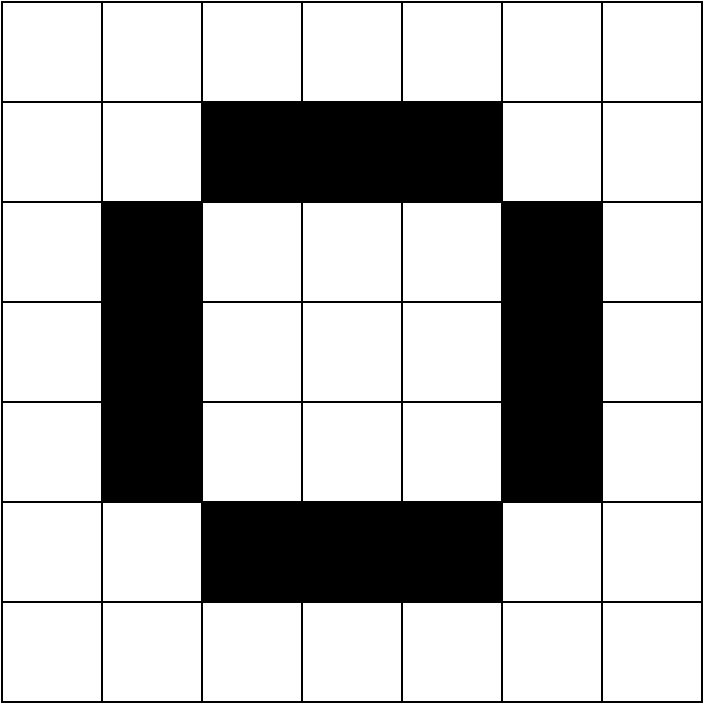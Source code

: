 <mxfile version="16.5.1" type="device"><diagram id="AVcxkZfnl9TLXbEiq-5V" name="Page-1"><mxGraphModel dx="1102" dy="1025" grid="1" gridSize="10" guides="1" tooltips="1" connect="1" arrows="1" fold="1" page="1" pageScale="1" pageWidth="850" pageHeight="1100" math="0" shadow="0"><root><mxCell id="0"/><mxCell id="1" parent="0"/><mxCell id="mXv3FjPQEKDKPQa8LHe--1" value="" style="rounded=0;whiteSpace=wrap;html=1;" vertex="1" parent="1"><mxGeometry x="200" y="270" width="50" height="50" as="geometry"/></mxCell><mxCell id="mXv3FjPQEKDKPQa8LHe--2" value="" style="rounded=0;whiteSpace=wrap;html=1;" vertex="1" parent="1"><mxGeometry x="200" y="270" width="50" height="50" as="geometry"/></mxCell><mxCell id="mXv3FjPQEKDKPQa8LHe--4" value="" style="rounded=0;whiteSpace=wrap;html=1;fillColor=#0;" vertex="1" parent="1"><mxGeometry x="250" y="270" width="50" height="50" as="geometry"/></mxCell><mxCell id="mXv3FjPQEKDKPQa8LHe--5" value="" style="rounded=0;whiteSpace=wrap;html=1;" vertex="1" parent="1"><mxGeometry x="300" y="270" width="50" height="50" as="geometry"/></mxCell><mxCell id="mXv3FjPQEKDKPQa8LHe--6" value="" style="rounded=0;whiteSpace=wrap;html=1;" vertex="1" parent="1"><mxGeometry x="300" y="270" width="50" height="50" as="geometry"/></mxCell><mxCell id="mXv3FjPQEKDKPQa8LHe--7" value="" style="rounded=0;whiteSpace=wrap;html=1;" vertex="1" parent="1"><mxGeometry x="350" y="270" width="50" height="50" as="geometry"/></mxCell><mxCell id="mXv3FjPQEKDKPQa8LHe--8" value="" style="rounded=0;whiteSpace=wrap;html=1;" vertex="1" parent="1"><mxGeometry x="400" y="270" width="50" height="50" as="geometry"/></mxCell><mxCell id="mXv3FjPQEKDKPQa8LHe--9" value="" style="rounded=0;whiteSpace=wrap;html=1;" vertex="1" parent="1"><mxGeometry x="400" y="270" width="50" height="50" as="geometry"/></mxCell><mxCell id="mXv3FjPQEKDKPQa8LHe--10" value="" style="rounded=0;whiteSpace=wrap;html=1;fillColor=#0;" vertex="1" parent="1"><mxGeometry x="450" y="270" width="50" height="50" as="geometry"/></mxCell><mxCell id="mXv3FjPQEKDKPQa8LHe--11" value="" style="rounded=0;whiteSpace=wrap;html=1;" vertex="1" parent="1"><mxGeometry x="500" y="270" width="50" height="50" as="geometry"/></mxCell><mxCell id="mXv3FjPQEKDKPQa8LHe--12" value="" style="rounded=0;whiteSpace=wrap;html=1;" vertex="1" parent="1"><mxGeometry x="500" y="270" width="50" height="50" as="geometry"/></mxCell><mxCell id="mXv3FjPQEKDKPQa8LHe--14" value="" style="rounded=0;whiteSpace=wrap;html=1;" vertex="1" parent="1"><mxGeometry x="200" y="320" width="50" height="50" as="geometry"/></mxCell><mxCell id="mXv3FjPQEKDKPQa8LHe--15" value="" style="rounded=0;whiteSpace=wrap;html=1;" vertex="1" parent="1"><mxGeometry x="200" y="320" width="50" height="50" as="geometry"/></mxCell><mxCell id="mXv3FjPQEKDKPQa8LHe--16" value="" style="rounded=0;whiteSpace=wrap;html=1;fillColor=#0;" vertex="1" parent="1"><mxGeometry x="250" y="320" width="50" height="50" as="geometry"/></mxCell><mxCell id="mXv3FjPQEKDKPQa8LHe--17" value="" style="rounded=0;whiteSpace=wrap;html=1;" vertex="1" parent="1"><mxGeometry x="300" y="320" width="50" height="50" as="geometry"/></mxCell><mxCell id="mXv3FjPQEKDKPQa8LHe--18" value="" style="rounded=0;whiteSpace=wrap;html=1;" vertex="1" parent="1"><mxGeometry x="300" y="320" width="50" height="50" as="geometry"/></mxCell><mxCell id="mXv3FjPQEKDKPQa8LHe--19" value="" style="rounded=0;whiteSpace=wrap;html=1;" vertex="1" parent="1"><mxGeometry x="350" y="320" width="50" height="50" as="geometry"/></mxCell><mxCell id="mXv3FjPQEKDKPQa8LHe--20" value="" style="rounded=0;whiteSpace=wrap;html=1;" vertex="1" parent="1"><mxGeometry x="400" y="320" width="50" height="50" as="geometry"/></mxCell><mxCell id="mXv3FjPQEKDKPQa8LHe--21" value="" style="rounded=0;whiteSpace=wrap;html=1;" vertex="1" parent="1"><mxGeometry x="400" y="320" width="50" height="50" as="geometry"/></mxCell><mxCell id="mXv3FjPQEKDKPQa8LHe--22" value="" style="rounded=0;whiteSpace=wrap;html=1;fillColor=#0;" vertex="1" parent="1"><mxGeometry x="450" y="320" width="50" height="50" as="geometry"/></mxCell><mxCell id="mXv3FjPQEKDKPQa8LHe--23" value="" style="rounded=0;whiteSpace=wrap;html=1;" vertex="1" parent="1"><mxGeometry x="500" y="320" width="50" height="50" as="geometry"/></mxCell><mxCell id="mXv3FjPQEKDKPQa8LHe--24" value="" style="rounded=0;whiteSpace=wrap;html=1;" vertex="1" parent="1"><mxGeometry x="500" y="320" width="50" height="50" as="geometry"/></mxCell><mxCell id="mXv3FjPQEKDKPQa8LHe--26" value="" style="rounded=0;whiteSpace=wrap;html=1;" vertex="1" parent="1"><mxGeometry x="200" y="370" width="50" height="50" as="geometry"/></mxCell><mxCell id="mXv3FjPQEKDKPQa8LHe--27" value="" style="rounded=0;whiteSpace=wrap;html=1;" vertex="1" parent="1"><mxGeometry x="200" y="370" width="50" height="50" as="geometry"/></mxCell><mxCell id="mXv3FjPQEKDKPQa8LHe--28" value="" style="rounded=0;whiteSpace=wrap;html=1;" vertex="1" parent="1"><mxGeometry x="250" y="370" width="50" height="50" as="geometry"/></mxCell><mxCell id="mXv3FjPQEKDKPQa8LHe--29" value="" style="rounded=0;whiteSpace=wrap;html=1;" vertex="1" parent="1"><mxGeometry x="300" y="370" width="50" height="50" as="geometry"/></mxCell><mxCell id="mXv3FjPQEKDKPQa8LHe--30" value="" style="rounded=0;whiteSpace=wrap;html=1;fillColor=#0;" vertex="1" parent="1"><mxGeometry x="300" y="370" width="50" height="50" as="geometry"/></mxCell><mxCell id="mXv3FjPQEKDKPQa8LHe--31" value="" style="rounded=0;whiteSpace=wrap;html=1;fillColor=#0;" vertex="1" parent="1"><mxGeometry x="350" y="370" width="50" height="50" as="geometry"/></mxCell><mxCell id="mXv3FjPQEKDKPQa8LHe--32" value="" style="rounded=0;whiteSpace=wrap;html=1;" vertex="1" parent="1"><mxGeometry x="400" y="370" width="50" height="50" as="geometry"/></mxCell><mxCell id="mXv3FjPQEKDKPQa8LHe--33" value="" style="rounded=0;whiteSpace=wrap;html=1;fillColor=#0;" vertex="1" parent="1"><mxGeometry x="400" y="370" width="50" height="50" as="geometry"/></mxCell><mxCell id="mXv3FjPQEKDKPQa8LHe--34" value="" style="rounded=0;whiteSpace=wrap;html=1;" vertex="1" parent="1"><mxGeometry x="450" y="370" width="50" height="50" as="geometry"/></mxCell><mxCell id="mXv3FjPQEKDKPQa8LHe--35" value="" style="rounded=0;whiteSpace=wrap;html=1;" vertex="1" parent="1"><mxGeometry x="500" y="370" width="50" height="50" as="geometry"/></mxCell><mxCell id="mXv3FjPQEKDKPQa8LHe--36" value="" style="rounded=0;whiteSpace=wrap;html=1;" vertex="1" parent="1"><mxGeometry x="500" y="370" width="50" height="50" as="geometry"/></mxCell><mxCell id="mXv3FjPQEKDKPQa8LHe--38" value="" style="rounded=0;whiteSpace=wrap;html=1;" vertex="1" parent="1"><mxGeometry x="200" y="420" width="50" height="50" as="geometry"/></mxCell><mxCell id="mXv3FjPQEKDKPQa8LHe--39" value="" style="rounded=0;whiteSpace=wrap;html=1;" vertex="1" parent="1"><mxGeometry x="200" y="420" width="50" height="50" as="geometry"/></mxCell><mxCell id="mXv3FjPQEKDKPQa8LHe--40" value="" style="rounded=0;whiteSpace=wrap;html=1;" vertex="1" parent="1"><mxGeometry x="250" y="420" width="50" height="50" as="geometry"/></mxCell><mxCell id="mXv3FjPQEKDKPQa8LHe--41" value="" style="rounded=0;whiteSpace=wrap;html=1;" vertex="1" parent="1"><mxGeometry x="300" y="420" width="50" height="50" as="geometry"/></mxCell><mxCell id="mXv3FjPQEKDKPQa8LHe--42" value="" style="rounded=0;whiteSpace=wrap;html=1;" vertex="1" parent="1"><mxGeometry x="300" y="420" width="50" height="50" as="geometry"/></mxCell><mxCell id="mXv3FjPQEKDKPQa8LHe--43" value="" style="rounded=0;whiteSpace=wrap;html=1;" vertex="1" parent="1"><mxGeometry x="350" y="420" width="50" height="50" as="geometry"/></mxCell><mxCell id="mXv3FjPQEKDKPQa8LHe--44" value="" style="rounded=0;whiteSpace=wrap;html=1;" vertex="1" parent="1"><mxGeometry x="400" y="420" width="50" height="50" as="geometry"/></mxCell><mxCell id="mXv3FjPQEKDKPQa8LHe--45" value="" style="rounded=0;whiteSpace=wrap;html=1;" vertex="1" parent="1"><mxGeometry x="400" y="420" width="50" height="50" as="geometry"/></mxCell><mxCell id="mXv3FjPQEKDKPQa8LHe--46" value="" style="rounded=0;whiteSpace=wrap;html=1;" vertex="1" parent="1"><mxGeometry x="450" y="420" width="50" height="50" as="geometry"/></mxCell><mxCell id="mXv3FjPQEKDKPQa8LHe--47" value="" style="rounded=0;whiteSpace=wrap;html=1;" vertex="1" parent="1"><mxGeometry x="500" y="420" width="50" height="50" as="geometry"/></mxCell><mxCell id="mXv3FjPQEKDKPQa8LHe--48" value="" style="rounded=0;whiteSpace=wrap;html=1;" vertex="1" parent="1"><mxGeometry x="500" y="420" width="50" height="50" as="geometry"/></mxCell><mxCell id="mXv3FjPQEKDKPQa8LHe--74" value="" style="rounded=0;whiteSpace=wrap;html=1;" vertex="1" parent="1"><mxGeometry x="200" y="120" width="50" height="50" as="geometry"/></mxCell><mxCell id="mXv3FjPQEKDKPQa8LHe--75" value="" style="rounded=0;whiteSpace=wrap;html=1;" vertex="1" parent="1"><mxGeometry x="200" y="120" width="50" height="50" as="geometry"/></mxCell><mxCell id="mXv3FjPQEKDKPQa8LHe--76" value="" style="rounded=0;whiteSpace=wrap;html=1;" vertex="1" parent="1"><mxGeometry x="250" y="120" width="50" height="50" as="geometry"/></mxCell><mxCell id="mXv3FjPQEKDKPQa8LHe--77" value="" style="rounded=0;whiteSpace=wrap;html=1;" vertex="1" parent="1"><mxGeometry x="300" y="120" width="50" height="50" as="geometry"/></mxCell><mxCell id="mXv3FjPQEKDKPQa8LHe--78" value="" style="rounded=0;whiteSpace=wrap;html=1;" vertex="1" parent="1"><mxGeometry x="300" y="120" width="50" height="50" as="geometry"/></mxCell><mxCell id="mXv3FjPQEKDKPQa8LHe--79" value="" style="rounded=0;whiteSpace=wrap;html=1;" vertex="1" parent="1"><mxGeometry x="350" y="120" width="50" height="50" as="geometry"/></mxCell><mxCell id="mXv3FjPQEKDKPQa8LHe--80" value="" style="rounded=0;whiteSpace=wrap;html=1;" vertex="1" parent="1"><mxGeometry x="400" y="120" width="50" height="50" as="geometry"/></mxCell><mxCell id="mXv3FjPQEKDKPQa8LHe--81" value="" style="rounded=0;whiteSpace=wrap;html=1;" vertex="1" parent="1"><mxGeometry x="400" y="120" width="50" height="50" as="geometry"/></mxCell><mxCell id="mXv3FjPQEKDKPQa8LHe--82" value="" style="rounded=0;whiteSpace=wrap;html=1;" vertex="1" parent="1"><mxGeometry x="450" y="120" width="50" height="50" as="geometry"/></mxCell><mxCell id="mXv3FjPQEKDKPQa8LHe--83" value="" style="rounded=0;whiteSpace=wrap;html=1;" vertex="1" parent="1"><mxGeometry x="500" y="120" width="50" height="50" as="geometry"/></mxCell><mxCell id="mXv3FjPQEKDKPQa8LHe--84" value="" style="rounded=0;whiteSpace=wrap;html=1;" vertex="1" parent="1"><mxGeometry x="500" y="120" width="50" height="50" as="geometry"/></mxCell><mxCell id="mXv3FjPQEKDKPQa8LHe--86" value="" style="rounded=0;whiteSpace=wrap;html=1;" vertex="1" parent="1"><mxGeometry x="200" y="170" width="50" height="50" as="geometry"/></mxCell><mxCell id="mXv3FjPQEKDKPQa8LHe--87" value="" style="rounded=0;whiteSpace=wrap;html=1;" vertex="1" parent="1"><mxGeometry x="200" y="170" width="50" height="50" as="geometry"/></mxCell><mxCell id="mXv3FjPQEKDKPQa8LHe--88" value="" style="rounded=0;whiteSpace=wrap;html=1;" vertex="1" parent="1"><mxGeometry x="250" y="170" width="50" height="50" as="geometry"/></mxCell><mxCell id="mXv3FjPQEKDKPQa8LHe--89" value="" style="rounded=0;whiteSpace=wrap;html=1;" vertex="1" parent="1"><mxGeometry x="300" y="170" width="50" height="50" as="geometry"/></mxCell><mxCell id="mXv3FjPQEKDKPQa8LHe--90" value="" style="rounded=0;whiteSpace=wrap;html=1;fillColor=#0;" vertex="1" parent="1"><mxGeometry x="300" y="170" width="50" height="50" as="geometry"/></mxCell><mxCell id="mXv3FjPQEKDKPQa8LHe--91" value="" style="rounded=0;whiteSpace=wrap;html=1;fillColor=#0;" vertex="1" parent="1"><mxGeometry x="350" y="170" width="50" height="50" as="geometry"/></mxCell><mxCell id="mXv3FjPQEKDKPQa8LHe--92" value="" style="rounded=0;whiteSpace=wrap;html=1;" vertex="1" parent="1"><mxGeometry x="400" y="170" width="50" height="50" as="geometry"/></mxCell><mxCell id="mXv3FjPQEKDKPQa8LHe--93" value="" style="rounded=0;whiteSpace=wrap;html=1;fillColor=#0;" vertex="1" parent="1"><mxGeometry x="400" y="170" width="50" height="50" as="geometry"/></mxCell><mxCell id="mXv3FjPQEKDKPQa8LHe--94" value="" style="rounded=0;whiteSpace=wrap;html=1;" vertex="1" parent="1"><mxGeometry x="450" y="170" width="50" height="50" as="geometry"/></mxCell><mxCell id="mXv3FjPQEKDKPQa8LHe--95" value="" style="rounded=0;whiteSpace=wrap;html=1;" vertex="1" parent="1"><mxGeometry x="500" y="170" width="50" height="50" as="geometry"/></mxCell><mxCell id="mXv3FjPQEKDKPQa8LHe--96" value="" style="rounded=0;whiteSpace=wrap;html=1;" vertex="1" parent="1"><mxGeometry x="500" y="170" width="50" height="50" as="geometry"/></mxCell><mxCell id="mXv3FjPQEKDKPQa8LHe--98" value="" style="rounded=0;whiteSpace=wrap;html=1;" vertex="1" parent="1"><mxGeometry x="200" y="220" width="50" height="50" as="geometry"/></mxCell><mxCell id="mXv3FjPQEKDKPQa8LHe--99" value="" style="rounded=0;whiteSpace=wrap;html=1;" vertex="1" parent="1"><mxGeometry x="200" y="220" width="50" height="50" as="geometry"/></mxCell><mxCell id="mXv3FjPQEKDKPQa8LHe--100" value="" style="rounded=0;whiteSpace=wrap;html=1;fillColor=#0;" vertex="1" parent="1"><mxGeometry x="250" y="220" width="50" height="50" as="geometry"/></mxCell><mxCell id="mXv3FjPQEKDKPQa8LHe--101" value="" style="rounded=0;whiteSpace=wrap;html=1;" vertex="1" parent="1"><mxGeometry x="300" y="220" width="50" height="50" as="geometry"/></mxCell><mxCell id="mXv3FjPQEKDKPQa8LHe--102" value="" style="rounded=0;whiteSpace=wrap;html=1;" vertex="1" parent="1"><mxGeometry x="300" y="220" width="50" height="50" as="geometry"/></mxCell><mxCell id="mXv3FjPQEKDKPQa8LHe--103" value="" style="rounded=0;whiteSpace=wrap;html=1;" vertex="1" parent="1"><mxGeometry x="350" y="220" width="50" height="50" as="geometry"/></mxCell><mxCell id="mXv3FjPQEKDKPQa8LHe--104" value="" style="rounded=0;whiteSpace=wrap;html=1;" vertex="1" parent="1"><mxGeometry x="400" y="220" width="50" height="50" as="geometry"/></mxCell><mxCell id="mXv3FjPQEKDKPQa8LHe--105" value="" style="rounded=0;whiteSpace=wrap;html=1;" vertex="1" parent="1"><mxGeometry x="400" y="220" width="50" height="50" as="geometry"/></mxCell><mxCell id="mXv3FjPQEKDKPQa8LHe--106" value="" style="rounded=0;whiteSpace=wrap;html=1;fillColor=#0;" vertex="1" parent="1"><mxGeometry x="450" y="220" width="50" height="50" as="geometry"/></mxCell><mxCell id="mXv3FjPQEKDKPQa8LHe--107" value="" style="rounded=0;whiteSpace=wrap;html=1;" vertex="1" parent="1"><mxGeometry x="500" y="220" width="50" height="50" as="geometry"/></mxCell><mxCell id="mXv3FjPQEKDKPQa8LHe--108" value="" style="rounded=0;whiteSpace=wrap;html=1;" vertex="1" parent="1"><mxGeometry x="500" y="220" width="50" height="50" as="geometry"/></mxCell></root></mxGraphModel></diagram></mxfile>